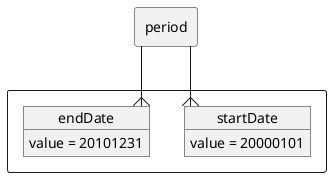 @startuml
allowmixing
skinparam linetype ortho

rectangle period

rectangle {
object startDate
object endDate
}

startDate : value = 20000101
endDate : value = 20101231

period --{ startDate
period --{ endDate
@enduml
